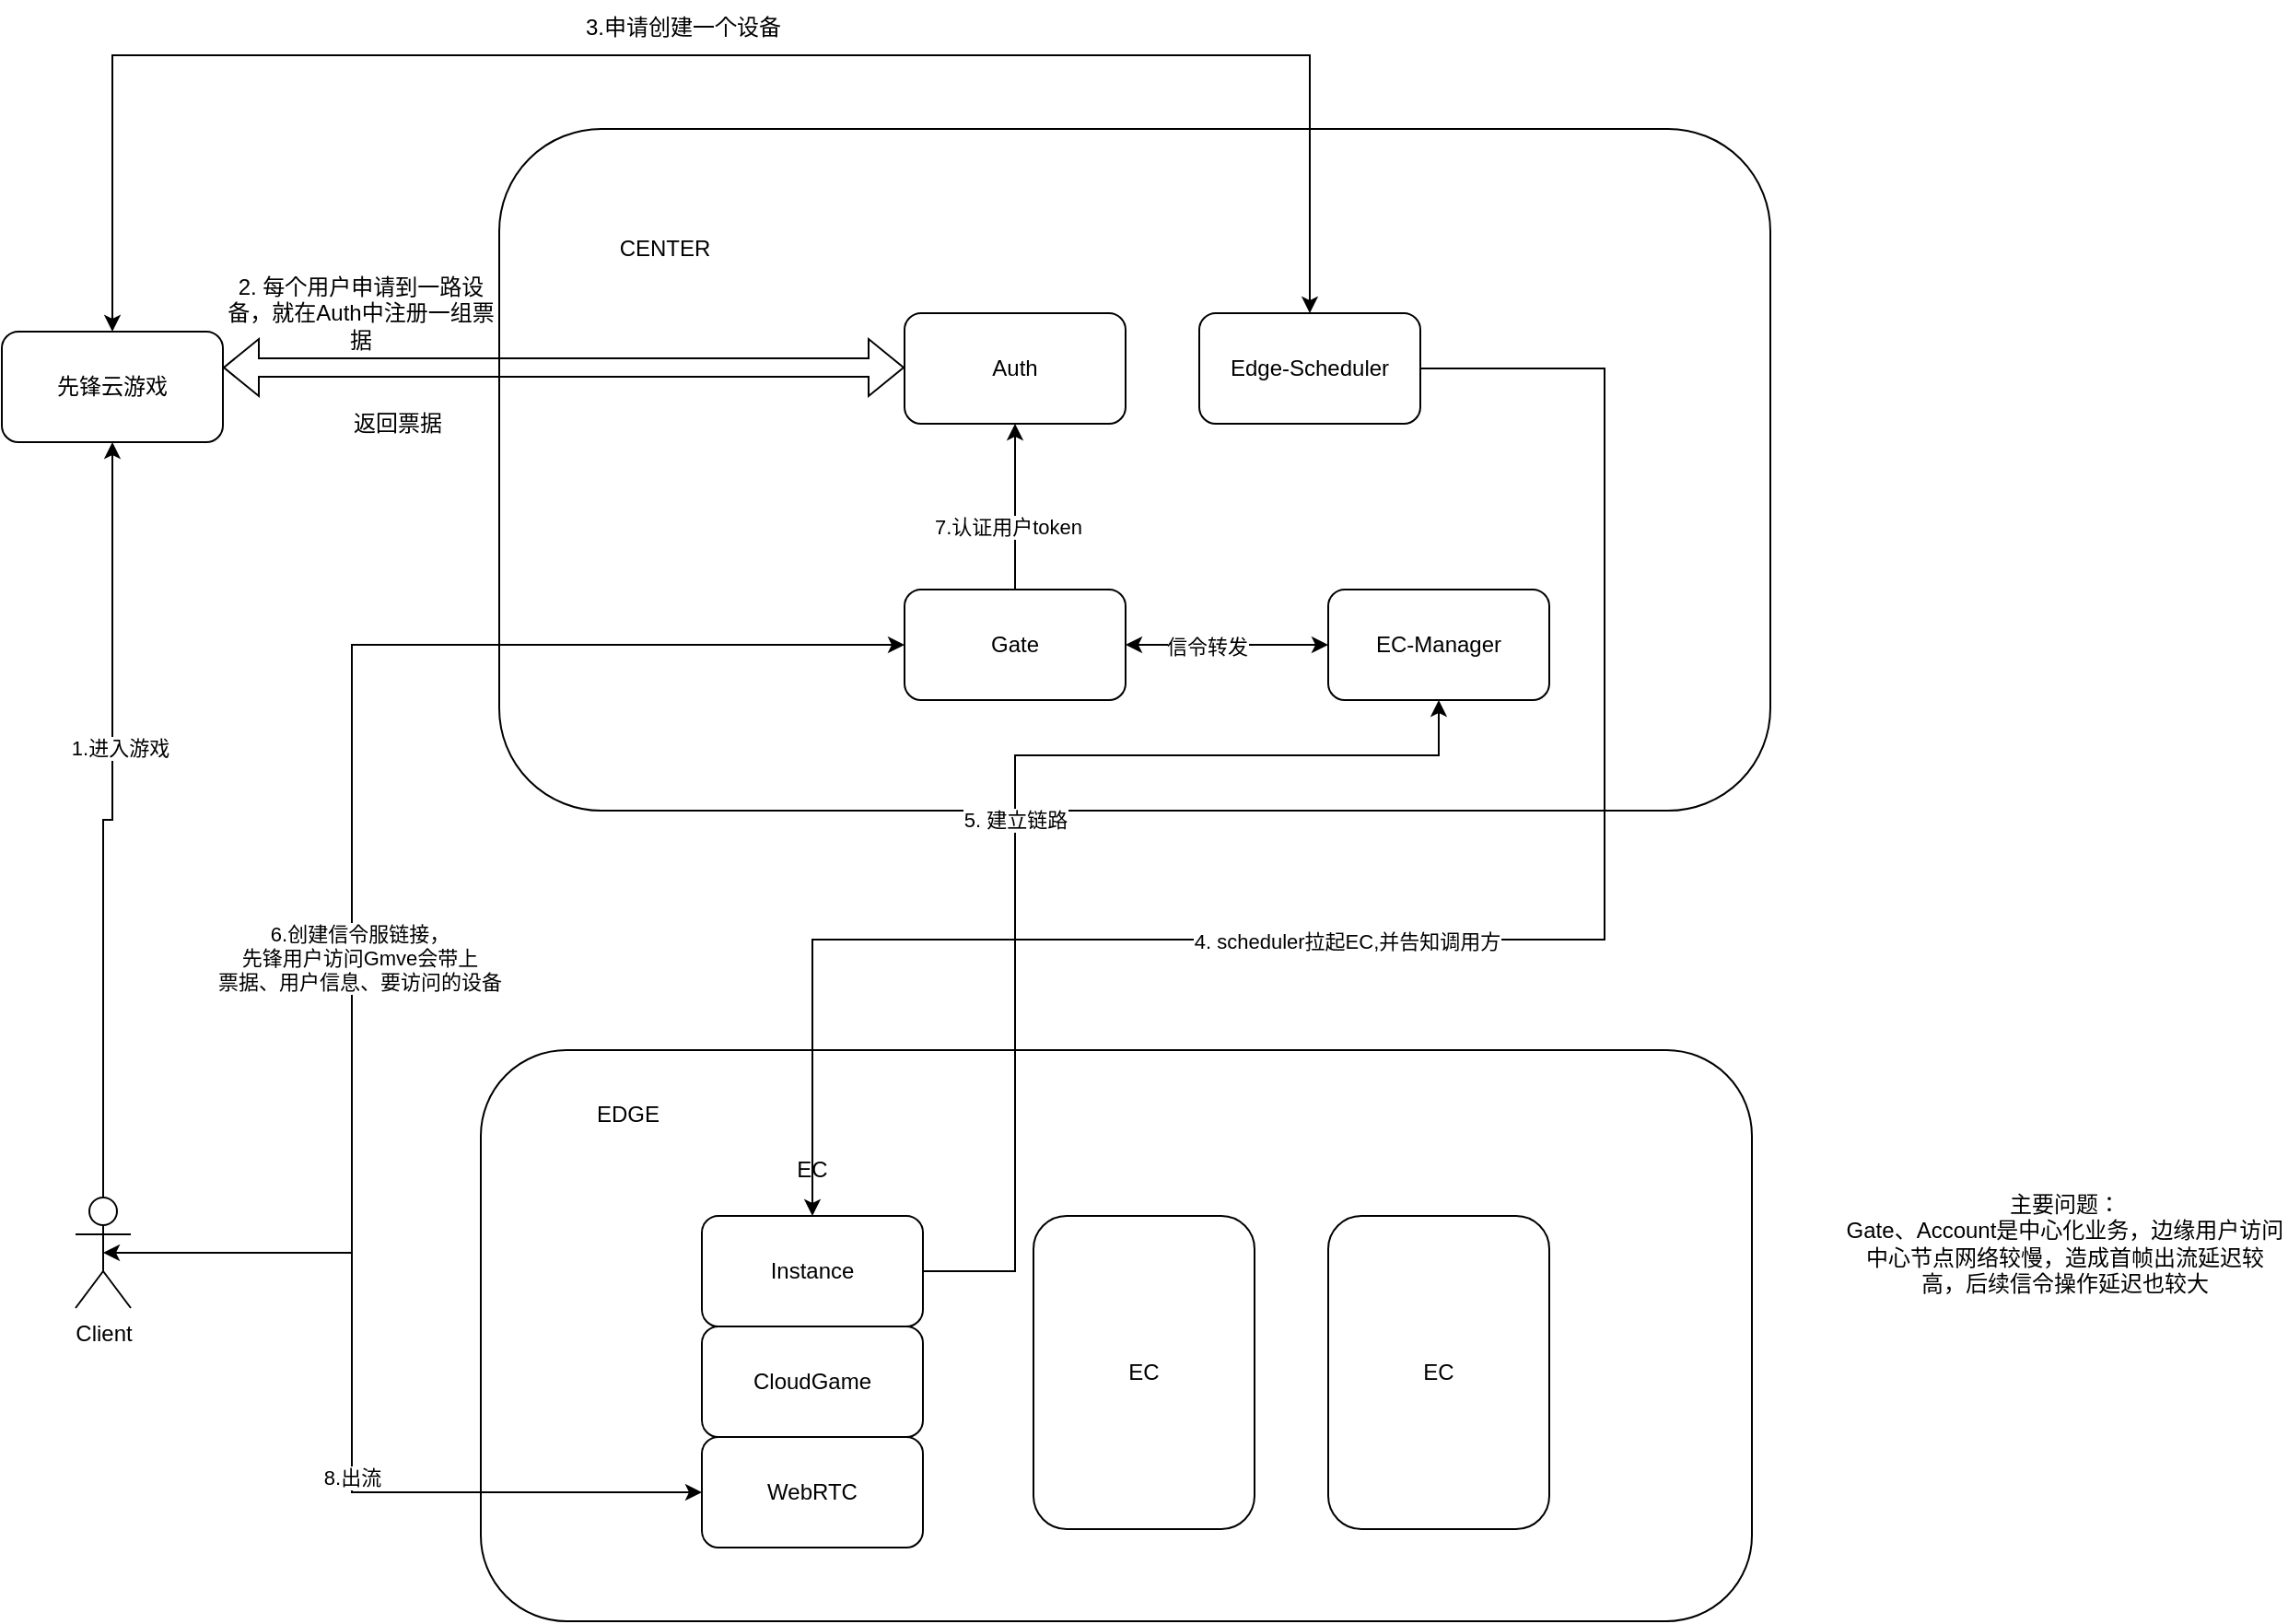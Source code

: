 <mxfile version="21.3.7" type="github">
  <diagram name="第 1 页" id="u9xsWpQFxnqnGb84cIbE">
    <mxGraphModel dx="1434" dy="700" grid="1" gridSize="10" guides="1" tooltips="1" connect="1" arrows="1" fold="1" page="1" pageScale="1" pageWidth="1654" pageHeight="1169" math="0" shadow="0">
      <root>
        <mxCell id="0" />
        <mxCell id="1" parent="0" />
        <mxCell id="U18qFELPGXhDUwl8TsIR-13" value="" style="rounded=1;whiteSpace=wrap;html=1;" vertex="1" parent="1">
          <mxGeometry x="300" y="650" width="690" height="310" as="geometry" />
        </mxCell>
        <mxCell id="U18qFELPGXhDUwl8TsIR-5" value="" style="rounded=1;whiteSpace=wrap;html=1;" vertex="1" parent="1">
          <mxGeometry x="310" y="150" width="690" height="370" as="geometry" />
        </mxCell>
        <mxCell id="U18qFELPGXhDUwl8TsIR-1" value="Auth" style="rounded=1;whiteSpace=wrap;html=1;" vertex="1" parent="1">
          <mxGeometry x="530" y="250" width="120" height="60" as="geometry" />
        </mxCell>
        <mxCell id="U18qFELPGXhDUwl8TsIR-22" style="edgeStyle=orthogonalEdgeStyle;rounded=0;orthogonalLoop=1;jettySize=auto;html=1;exitX=1;exitY=0.5;exitDx=0;exitDy=0;entryX=0.5;entryY=0;entryDx=0;entryDy=0;" edge="1" parent="1" source="U18qFELPGXhDUwl8TsIR-2" target="U18qFELPGXhDUwl8TsIR-7">
          <mxGeometry relative="1" as="geometry">
            <Array as="points">
              <mxPoint x="910" y="280" />
              <mxPoint x="910" y="590" />
              <mxPoint x="480" y="590" />
            </Array>
          </mxGeometry>
        </mxCell>
        <mxCell id="U18qFELPGXhDUwl8TsIR-23" value="4. scheduler拉起EC,并告知调用方" style="edgeLabel;html=1;align=center;verticalAlign=middle;resizable=0;points=[];" vertex="1" connectable="0" parent="U18qFELPGXhDUwl8TsIR-22">
          <mxGeometry x="0.111" y="1" relative="1" as="geometry">
            <mxPoint as="offset" />
          </mxGeometry>
        </mxCell>
        <mxCell id="U18qFELPGXhDUwl8TsIR-2" value="Edge-Scheduler" style="rounded=1;whiteSpace=wrap;html=1;" vertex="1" parent="1">
          <mxGeometry x="690" y="250" width="120" height="60" as="geometry" />
        </mxCell>
        <mxCell id="U18qFELPGXhDUwl8TsIR-3" value="EC-Manager" style="rounded=1;whiteSpace=wrap;html=1;" vertex="1" parent="1">
          <mxGeometry x="760" y="400" width="120" height="60" as="geometry" />
        </mxCell>
        <mxCell id="U18qFELPGXhDUwl8TsIR-20" style="edgeStyle=orthogonalEdgeStyle;rounded=0;orthogonalLoop=1;jettySize=auto;html=1;exitX=0.5;exitY=0;exitDx=0;exitDy=0;" edge="1" parent="1" source="U18qFELPGXhDUwl8TsIR-4" target="U18qFELPGXhDUwl8TsIR-1">
          <mxGeometry relative="1" as="geometry" />
        </mxCell>
        <mxCell id="U18qFELPGXhDUwl8TsIR-21" value="7.认证用户token" style="edgeLabel;html=1;align=center;verticalAlign=middle;resizable=0;points=[];" vertex="1" connectable="0" parent="U18qFELPGXhDUwl8TsIR-20">
          <mxGeometry x="-0.244" y="4" relative="1" as="geometry">
            <mxPoint as="offset" />
          </mxGeometry>
        </mxCell>
        <mxCell id="U18qFELPGXhDUwl8TsIR-43" style="edgeStyle=orthogonalEdgeStyle;rounded=0;orthogonalLoop=1;jettySize=auto;html=1;exitX=1;exitY=0.5;exitDx=0;exitDy=0;startArrow=classic;startFill=1;" edge="1" parent="1" source="U18qFELPGXhDUwl8TsIR-4" target="U18qFELPGXhDUwl8TsIR-3">
          <mxGeometry relative="1" as="geometry" />
        </mxCell>
        <mxCell id="U18qFELPGXhDUwl8TsIR-44" value="信令转发" style="edgeLabel;html=1;align=center;verticalAlign=middle;resizable=0;points=[];" vertex="1" connectable="0" parent="U18qFELPGXhDUwl8TsIR-43">
          <mxGeometry x="-0.2" relative="1" as="geometry">
            <mxPoint y="1" as="offset" />
          </mxGeometry>
        </mxCell>
        <mxCell id="U18qFELPGXhDUwl8TsIR-4" value="Gate" style="rounded=1;whiteSpace=wrap;html=1;" vertex="1" parent="1">
          <mxGeometry x="530" y="400" width="120" height="60" as="geometry" />
        </mxCell>
        <mxCell id="U18qFELPGXhDUwl8TsIR-6" value="CENTER" style="text;html=1;strokeColor=none;fillColor=none;align=center;verticalAlign=middle;whiteSpace=wrap;rounded=0;" vertex="1" parent="1">
          <mxGeometry x="370" y="200" width="60" height="30" as="geometry" />
        </mxCell>
        <mxCell id="U18qFELPGXhDUwl8TsIR-27" value="5. 建立链路" style="edgeStyle=orthogonalEdgeStyle;rounded=0;orthogonalLoop=1;jettySize=auto;html=1;exitX=1;exitY=0.5;exitDx=0;exitDy=0;entryX=0.5;entryY=1;entryDx=0;entryDy=0;" edge="1" parent="1" source="U18qFELPGXhDUwl8TsIR-7" target="U18qFELPGXhDUwl8TsIR-3">
          <mxGeometry relative="1" as="geometry">
            <Array as="points">
              <mxPoint x="590" y="770" />
              <mxPoint x="590" y="490" />
              <mxPoint x="820" y="490" />
            </Array>
          </mxGeometry>
        </mxCell>
        <mxCell id="U18qFELPGXhDUwl8TsIR-7" value="Instance" style="rounded=1;whiteSpace=wrap;html=1;" vertex="1" parent="1">
          <mxGeometry x="420" y="740" width="120" height="60" as="geometry" />
        </mxCell>
        <mxCell id="U18qFELPGXhDUwl8TsIR-8" value="CloudGame" style="rounded=1;whiteSpace=wrap;html=1;" vertex="1" parent="1">
          <mxGeometry x="420" y="800" width="120" height="60" as="geometry" />
        </mxCell>
        <mxCell id="U18qFELPGXhDUwl8TsIR-9" value="WebRTC" style="rounded=1;whiteSpace=wrap;html=1;" vertex="1" parent="1">
          <mxGeometry x="420" y="860" width="120" height="60" as="geometry" />
        </mxCell>
        <mxCell id="U18qFELPGXhDUwl8TsIR-10" value="EC" style="text;html=1;strokeColor=none;fillColor=none;align=center;verticalAlign=middle;whiteSpace=wrap;rounded=0;" vertex="1" parent="1">
          <mxGeometry x="450" y="700" width="60" height="30" as="geometry" />
        </mxCell>
        <mxCell id="U18qFELPGXhDUwl8TsIR-11" value="EC" style="rounded=1;whiteSpace=wrap;html=1;" vertex="1" parent="1">
          <mxGeometry x="600" y="740" width="120" height="170" as="geometry" />
        </mxCell>
        <mxCell id="U18qFELPGXhDUwl8TsIR-12" value="EC" style="rounded=1;whiteSpace=wrap;html=1;" vertex="1" parent="1">
          <mxGeometry x="760" y="740" width="120" height="170" as="geometry" />
        </mxCell>
        <mxCell id="U18qFELPGXhDUwl8TsIR-14" value="EDGE" style="text;html=1;strokeColor=none;fillColor=none;align=center;verticalAlign=middle;whiteSpace=wrap;rounded=0;" vertex="1" parent="1">
          <mxGeometry x="350" y="670" width="60" height="30" as="geometry" />
        </mxCell>
        <mxCell id="U18qFELPGXhDUwl8TsIR-18" style="edgeStyle=orthogonalEdgeStyle;rounded=0;orthogonalLoop=1;jettySize=auto;html=1;exitX=0.5;exitY=0.5;exitDx=0;exitDy=0;exitPerimeter=0;entryX=0;entryY=0.5;entryDx=0;entryDy=0;startArrow=classic;startFill=1;" edge="1" parent="1" source="U18qFELPGXhDUwl8TsIR-15" target="U18qFELPGXhDUwl8TsIR-4">
          <mxGeometry relative="1" as="geometry">
            <Array as="points">
              <mxPoint x="230" y="760" />
              <mxPoint x="230" y="430" />
            </Array>
          </mxGeometry>
        </mxCell>
        <mxCell id="U18qFELPGXhDUwl8TsIR-19" value="6.创建信令服链接，&lt;br&gt;先锋用户访问Gmve会带上&lt;br&gt;票据、用户信息、要访问的设备" style="edgeLabel;html=1;align=center;verticalAlign=middle;resizable=0;points=[];" vertex="1" connectable="0" parent="U18qFELPGXhDUwl8TsIR-18">
          <mxGeometry x="-0.229" y="-4" relative="1" as="geometry">
            <mxPoint as="offset" />
          </mxGeometry>
        </mxCell>
        <mxCell id="U18qFELPGXhDUwl8TsIR-28" style="edgeStyle=orthogonalEdgeStyle;rounded=0;orthogonalLoop=1;jettySize=auto;html=1;entryX=0;entryY=0.5;entryDx=0;entryDy=0;" edge="1" parent="1" source="U18qFELPGXhDUwl8TsIR-15" target="U18qFELPGXhDUwl8TsIR-9">
          <mxGeometry relative="1" as="geometry">
            <Array as="points">
              <mxPoint x="230" y="760" />
              <mxPoint x="230" y="890" />
            </Array>
          </mxGeometry>
        </mxCell>
        <mxCell id="U18qFELPGXhDUwl8TsIR-29" value="8.出流" style="edgeLabel;html=1;align=center;verticalAlign=middle;resizable=0;points=[];" vertex="1" connectable="0" parent="U18qFELPGXhDUwl8TsIR-28">
          <mxGeometry x="0.1" relative="1" as="geometry">
            <mxPoint as="offset" />
          </mxGeometry>
        </mxCell>
        <mxCell id="U18qFELPGXhDUwl8TsIR-35" style="edgeStyle=orthogonalEdgeStyle;rounded=0;orthogonalLoop=1;jettySize=auto;html=1;exitX=0.5;exitY=0;exitDx=0;exitDy=0;exitPerimeter=0;entryX=0.5;entryY=1;entryDx=0;entryDy=0;" edge="1" parent="1" source="U18qFELPGXhDUwl8TsIR-15" target="U18qFELPGXhDUwl8TsIR-34">
          <mxGeometry relative="1" as="geometry" />
        </mxCell>
        <mxCell id="U18qFELPGXhDUwl8TsIR-36" value="1.进入游戏" style="edgeLabel;html=1;align=center;verticalAlign=middle;resizable=0;points=[];" vertex="1" connectable="0" parent="U18qFELPGXhDUwl8TsIR-35">
          <mxGeometry x="0.2" y="-4" relative="1" as="geometry">
            <mxPoint as="offset" />
          </mxGeometry>
        </mxCell>
        <mxCell id="U18qFELPGXhDUwl8TsIR-15" value="Client" style="shape=umlActor;verticalLabelPosition=bottom;verticalAlign=top;html=1;outlineConnect=0;" vertex="1" parent="1">
          <mxGeometry x="80" y="730" width="30" height="60" as="geometry" />
        </mxCell>
        <mxCell id="U18qFELPGXhDUwl8TsIR-30" value="主要问题：&lt;br&gt;Gate、Account是中心化业务，边缘用户访问中心节点网络较慢，造成首帧出流延迟较高，后续信令操作延迟也较大" style="text;html=1;strokeColor=none;fillColor=none;align=center;verticalAlign=middle;whiteSpace=wrap;rounded=0;" vertex="1" parent="1">
          <mxGeometry x="1040" y="710" width="240" height="90" as="geometry" />
        </mxCell>
        <mxCell id="U18qFELPGXhDUwl8TsIR-32" value="" style="shape=flexArrow;endArrow=classic;html=1;rounded=0;startArrow=block;" edge="1" parent="1">
          <mxGeometry width="50" height="50" relative="1" as="geometry">
            <mxPoint x="160" y="279.5" as="sourcePoint" />
            <mxPoint x="530" y="279.5" as="targetPoint" />
          </mxGeometry>
        </mxCell>
        <mxCell id="U18qFELPGXhDUwl8TsIR-33" value="2. 每个用户申请到一路设备，就在Auth中注册一组票据" style="text;html=1;strokeColor=none;fillColor=none;align=center;verticalAlign=middle;whiteSpace=wrap;rounded=0;" vertex="1" parent="1">
          <mxGeometry x="160" y="230" width="150" height="40" as="geometry" />
        </mxCell>
        <mxCell id="U18qFELPGXhDUwl8TsIR-41" style="edgeStyle=orthogonalEdgeStyle;rounded=0;orthogonalLoop=1;jettySize=auto;html=1;exitX=0.5;exitY=0;exitDx=0;exitDy=0;entryX=0.5;entryY=0;entryDx=0;entryDy=0;startArrow=classic;startFill=1;" edge="1" parent="1" source="U18qFELPGXhDUwl8TsIR-34" target="U18qFELPGXhDUwl8TsIR-2">
          <mxGeometry relative="1" as="geometry">
            <Array as="points">
              <mxPoint x="100" y="110" />
              <mxPoint x="750" y="110" />
            </Array>
          </mxGeometry>
        </mxCell>
        <mxCell id="U18qFELPGXhDUwl8TsIR-34" value="先锋云游戏" style="rounded=1;whiteSpace=wrap;html=1;" vertex="1" parent="1">
          <mxGeometry x="40" y="260" width="120" height="60" as="geometry" />
        </mxCell>
        <mxCell id="U18qFELPGXhDUwl8TsIR-39" value="返回票据" style="text;html=1;strokeColor=none;fillColor=none;align=center;verticalAlign=middle;whiteSpace=wrap;rounded=0;" vertex="1" parent="1">
          <mxGeometry x="180" y="290" width="150" height="40" as="geometry" />
        </mxCell>
        <mxCell id="U18qFELPGXhDUwl8TsIR-42" value="3.申请创建一个设备" style="text;html=1;strokeColor=none;fillColor=none;align=center;verticalAlign=middle;whiteSpace=wrap;rounded=0;" vertex="1" parent="1">
          <mxGeometry x="340" y="80" width="140" height="30" as="geometry" />
        </mxCell>
      </root>
    </mxGraphModel>
  </diagram>
</mxfile>
